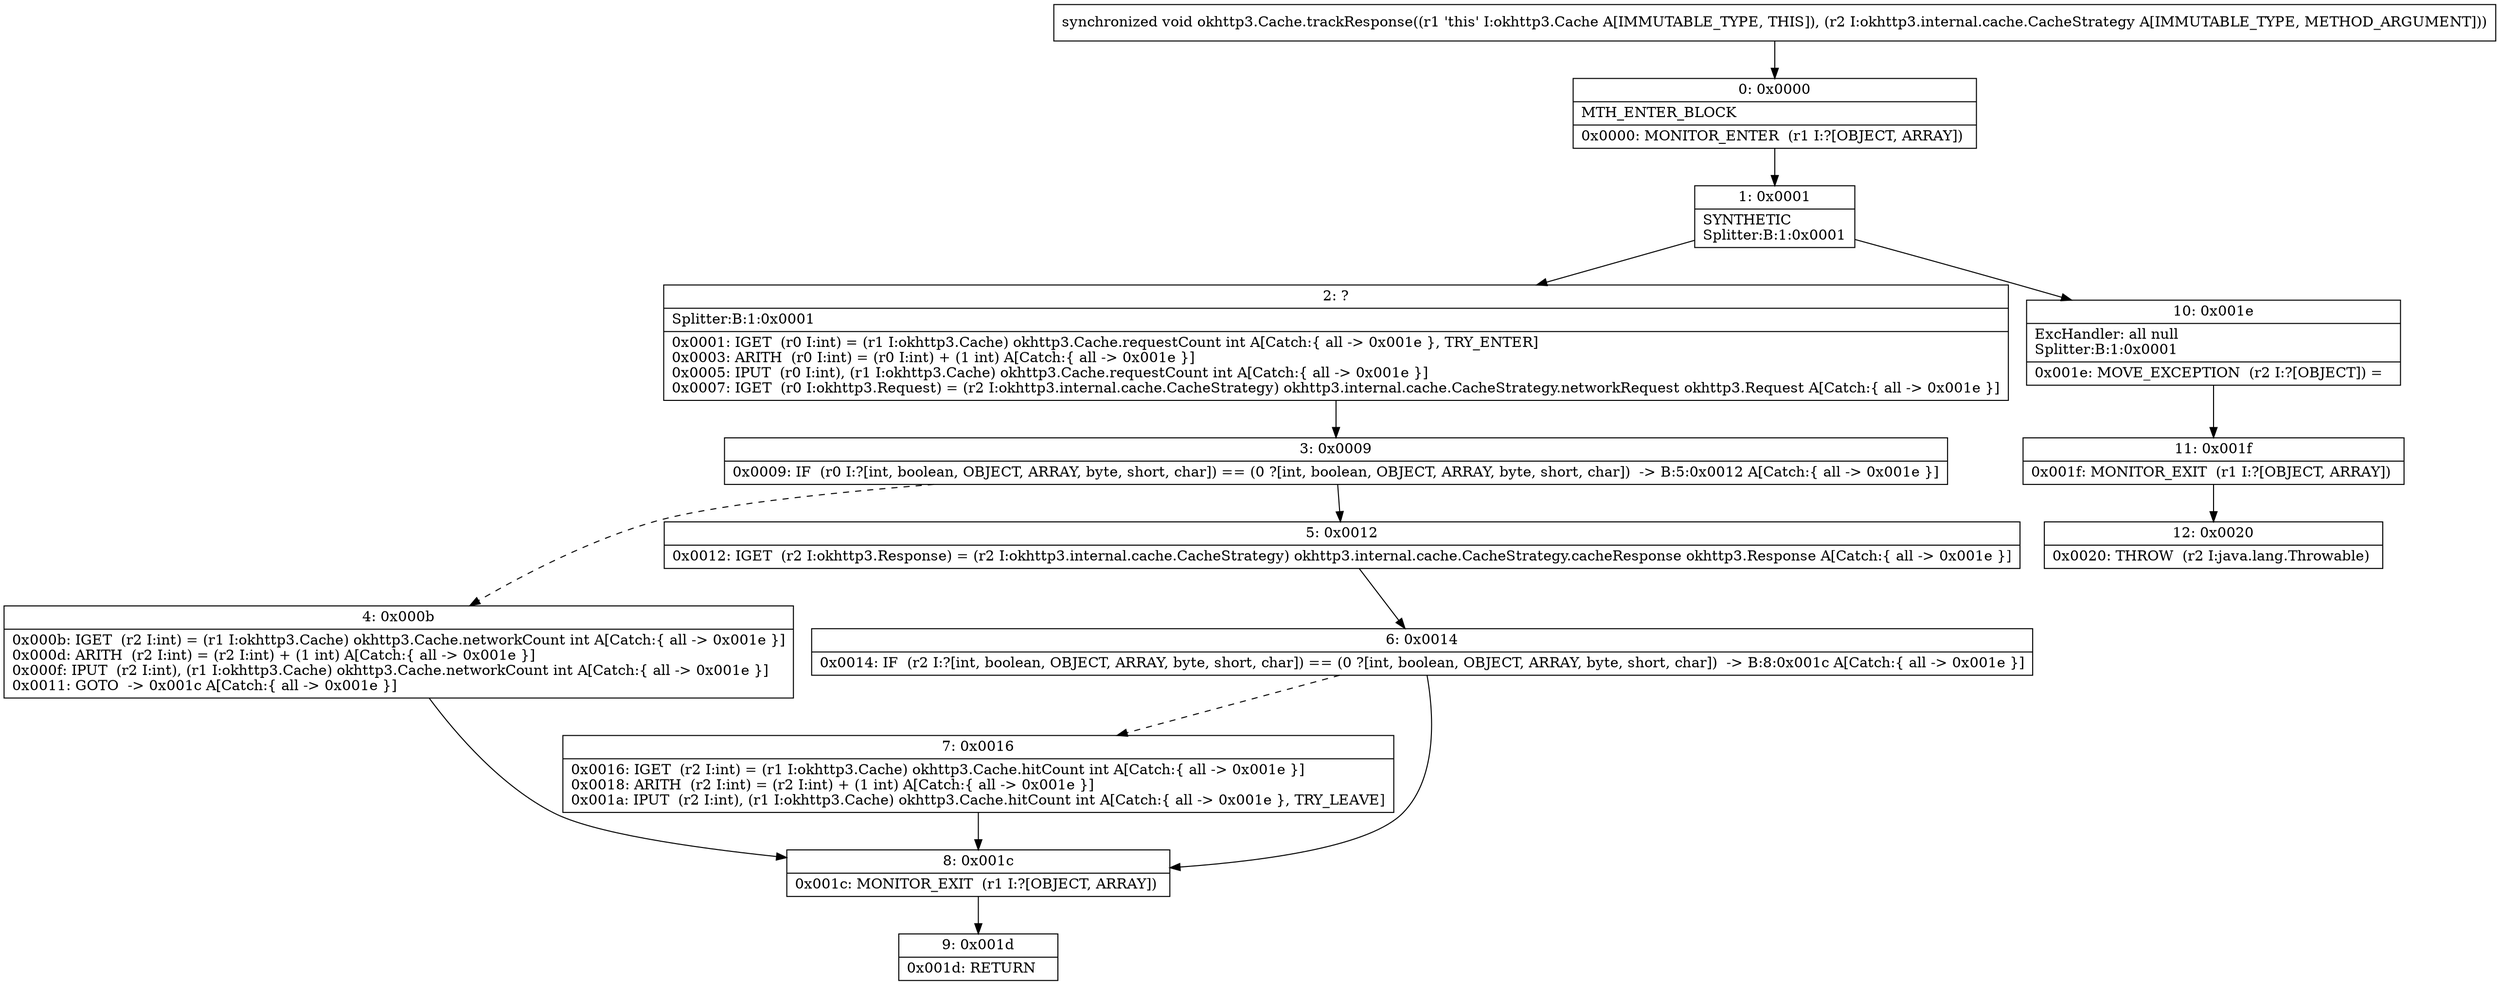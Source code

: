 digraph "CFG forokhttp3.Cache.trackResponse(Lokhttp3\/internal\/cache\/CacheStrategy;)V" {
Node_0 [shape=record,label="{0\:\ 0x0000|MTH_ENTER_BLOCK\l|0x0000: MONITOR_ENTER  (r1 I:?[OBJECT, ARRAY]) \l}"];
Node_1 [shape=record,label="{1\:\ 0x0001|SYNTHETIC\lSplitter:B:1:0x0001\l}"];
Node_2 [shape=record,label="{2\:\ ?|Splitter:B:1:0x0001\l|0x0001: IGET  (r0 I:int) = (r1 I:okhttp3.Cache) okhttp3.Cache.requestCount int A[Catch:\{ all \-\> 0x001e \}, TRY_ENTER]\l0x0003: ARITH  (r0 I:int) = (r0 I:int) + (1 int) A[Catch:\{ all \-\> 0x001e \}]\l0x0005: IPUT  (r0 I:int), (r1 I:okhttp3.Cache) okhttp3.Cache.requestCount int A[Catch:\{ all \-\> 0x001e \}]\l0x0007: IGET  (r0 I:okhttp3.Request) = (r2 I:okhttp3.internal.cache.CacheStrategy) okhttp3.internal.cache.CacheStrategy.networkRequest okhttp3.Request A[Catch:\{ all \-\> 0x001e \}]\l}"];
Node_3 [shape=record,label="{3\:\ 0x0009|0x0009: IF  (r0 I:?[int, boolean, OBJECT, ARRAY, byte, short, char]) == (0 ?[int, boolean, OBJECT, ARRAY, byte, short, char])  \-\> B:5:0x0012 A[Catch:\{ all \-\> 0x001e \}]\l}"];
Node_4 [shape=record,label="{4\:\ 0x000b|0x000b: IGET  (r2 I:int) = (r1 I:okhttp3.Cache) okhttp3.Cache.networkCount int A[Catch:\{ all \-\> 0x001e \}]\l0x000d: ARITH  (r2 I:int) = (r2 I:int) + (1 int) A[Catch:\{ all \-\> 0x001e \}]\l0x000f: IPUT  (r2 I:int), (r1 I:okhttp3.Cache) okhttp3.Cache.networkCount int A[Catch:\{ all \-\> 0x001e \}]\l0x0011: GOTO  \-\> 0x001c A[Catch:\{ all \-\> 0x001e \}]\l}"];
Node_5 [shape=record,label="{5\:\ 0x0012|0x0012: IGET  (r2 I:okhttp3.Response) = (r2 I:okhttp3.internal.cache.CacheStrategy) okhttp3.internal.cache.CacheStrategy.cacheResponse okhttp3.Response A[Catch:\{ all \-\> 0x001e \}]\l}"];
Node_6 [shape=record,label="{6\:\ 0x0014|0x0014: IF  (r2 I:?[int, boolean, OBJECT, ARRAY, byte, short, char]) == (0 ?[int, boolean, OBJECT, ARRAY, byte, short, char])  \-\> B:8:0x001c A[Catch:\{ all \-\> 0x001e \}]\l}"];
Node_7 [shape=record,label="{7\:\ 0x0016|0x0016: IGET  (r2 I:int) = (r1 I:okhttp3.Cache) okhttp3.Cache.hitCount int A[Catch:\{ all \-\> 0x001e \}]\l0x0018: ARITH  (r2 I:int) = (r2 I:int) + (1 int) A[Catch:\{ all \-\> 0x001e \}]\l0x001a: IPUT  (r2 I:int), (r1 I:okhttp3.Cache) okhttp3.Cache.hitCount int A[Catch:\{ all \-\> 0x001e \}, TRY_LEAVE]\l}"];
Node_8 [shape=record,label="{8\:\ 0x001c|0x001c: MONITOR_EXIT  (r1 I:?[OBJECT, ARRAY]) \l}"];
Node_9 [shape=record,label="{9\:\ 0x001d|0x001d: RETURN   \l}"];
Node_10 [shape=record,label="{10\:\ 0x001e|ExcHandler: all null\lSplitter:B:1:0x0001\l|0x001e: MOVE_EXCEPTION  (r2 I:?[OBJECT]) =  \l}"];
Node_11 [shape=record,label="{11\:\ 0x001f|0x001f: MONITOR_EXIT  (r1 I:?[OBJECT, ARRAY]) \l}"];
Node_12 [shape=record,label="{12\:\ 0x0020|0x0020: THROW  (r2 I:java.lang.Throwable) \l}"];
MethodNode[shape=record,label="{synchronized void okhttp3.Cache.trackResponse((r1 'this' I:okhttp3.Cache A[IMMUTABLE_TYPE, THIS]), (r2 I:okhttp3.internal.cache.CacheStrategy A[IMMUTABLE_TYPE, METHOD_ARGUMENT])) }"];
MethodNode -> Node_0;
Node_0 -> Node_1;
Node_1 -> Node_2;
Node_1 -> Node_10;
Node_2 -> Node_3;
Node_3 -> Node_4[style=dashed];
Node_3 -> Node_5;
Node_4 -> Node_8;
Node_5 -> Node_6;
Node_6 -> Node_7[style=dashed];
Node_6 -> Node_8;
Node_7 -> Node_8;
Node_8 -> Node_9;
Node_10 -> Node_11;
Node_11 -> Node_12;
}


